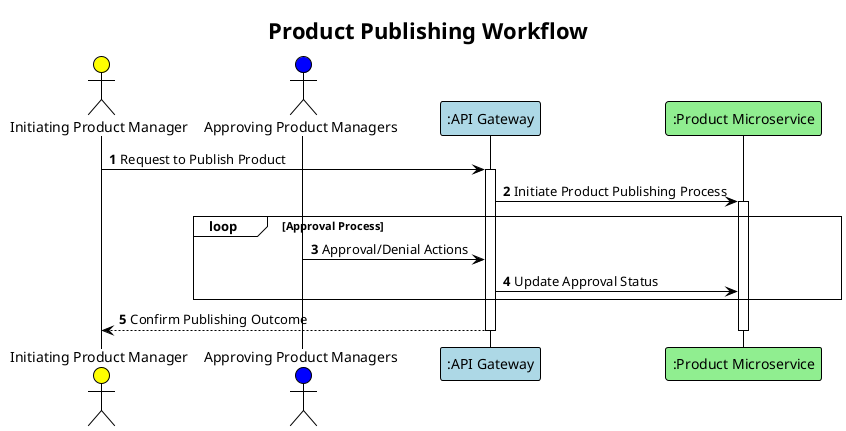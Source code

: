 @startuml
!theme plain

autonumber

title Product Publishing Workflow

actor "Initiating Product Manager" as InitiatingPM #Yellow
actor "Approving Product Managers" as ApprovingPM #Blue
participant ":API Gateway" as Gateway #lightBlue
participant ":Product Microservice" as ProductMicroservice #lightGreen

InitiatingPM -> Gateway : Request to Publish Product
activate Gateway
Gateway -> ProductMicroservice : Initiate Product Publishing Process
activate ProductMicroservice

loop Approval Process
    ApprovingPM -> Gateway : Approval/Denial Actions
    Gateway -> ProductMicroservice : Update Approval Status
end

Gateway --> InitiatingPM : Confirm Publishing Outcome
deactivate Gateway
deactivate ProductMicroservice

@enduml
